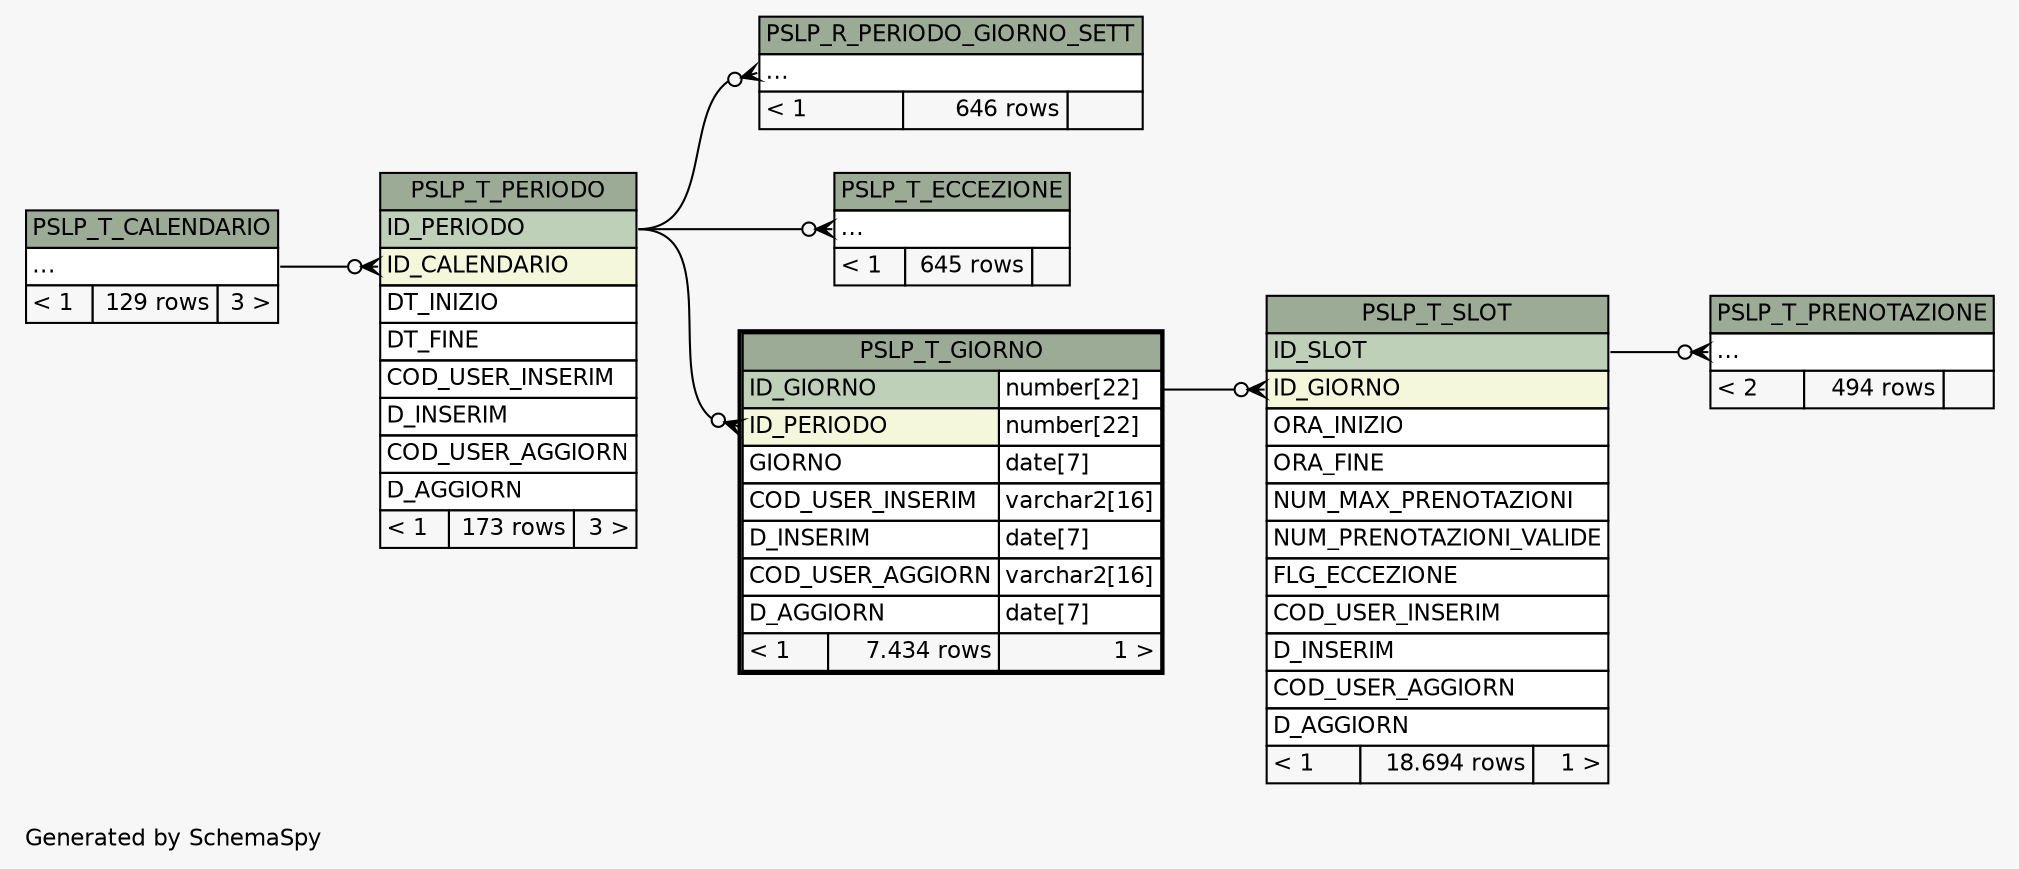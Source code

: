 // dot 2.38.0 on Windows 10 10.0
// SchemaSpy rev 590
digraph "twoDegreesRelationshipsDiagram" {
  graph [
    rankdir="RL"
    bgcolor="#f7f7f7"
    label="\nGenerated by SchemaSpy"
    labeljust="l"
    nodesep="0.18"
    ranksep="0.46"
    fontname="Helvetica"
    fontsize="11"
  ];
  node [
    fontname="Helvetica"
    fontsize="11"
    shape="plaintext"
  ];
  edge [
    arrowsize="0.8"
  ];
  "PSLP_R_PERIODO_GIORNO_SETT":"elipses":w -> "PSLP_T_PERIODO":"ID_PERIODO":e [arrowhead=none dir=back arrowtail=crowodot];
  "PSLP_T_ECCEZIONE":"elipses":w -> "PSLP_T_PERIODO":"ID_PERIODO":e [arrowhead=none dir=back arrowtail=crowodot];
  "PSLP_T_GIORNO":"ID_PERIODO":w -> "PSLP_T_PERIODO":"ID_PERIODO":e [arrowhead=none dir=back arrowtail=crowodot];
  "PSLP_T_PERIODO":"ID_CALENDARIO":w -> "PSLP_T_CALENDARIO":"elipses":e [arrowhead=none dir=back arrowtail=crowodot];
  "PSLP_T_PRENOTAZIONE":"elipses":w -> "PSLP_T_SLOT":"ID_SLOT":e [arrowhead=none dir=back arrowtail=crowodot];
  "PSLP_T_SLOT":"ID_GIORNO":w -> "PSLP_T_GIORNO":"ID_GIORNO.type":e [arrowhead=none dir=back arrowtail=crowodot];
  "PSLP_R_PERIODO_GIORNO_SETT" [
    label=<
    <TABLE BORDER="0" CELLBORDER="1" CELLSPACING="0" BGCOLOR="#ffffff">
      <TR><TD COLSPAN="3" BGCOLOR="#9bab96" ALIGN="CENTER">PSLP_R_PERIODO_GIORNO_SETT</TD></TR>
      <TR><TD PORT="elipses" COLSPAN="3" ALIGN="LEFT">...</TD></TR>
      <TR><TD ALIGN="LEFT" BGCOLOR="#f7f7f7">&lt; 1</TD><TD ALIGN="RIGHT" BGCOLOR="#f7f7f7">646 rows</TD><TD ALIGN="RIGHT" BGCOLOR="#f7f7f7">  </TD></TR>
    </TABLE>>
    URL="PSLP_R_PERIODO_GIORNO_SETT.html"
    tooltip="PSLP_R_PERIODO_GIORNO_SETT"
  ];
  "PSLP_T_CALENDARIO" [
    label=<
    <TABLE BORDER="0" CELLBORDER="1" CELLSPACING="0" BGCOLOR="#ffffff">
      <TR><TD COLSPAN="3" BGCOLOR="#9bab96" ALIGN="CENTER">PSLP_T_CALENDARIO</TD></TR>
      <TR><TD PORT="elipses" COLSPAN="3" ALIGN="LEFT">...</TD></TR>
      <TR><TD ALIGN="LEFT" BGCOLOR="#f7f7f7">&lt; 1</TD><TD ALIGN="RIGHT" BGCOLOR="#f7f7f7">129 rows</TD><TD ALIGN="RIGHT" BGCOLOR="#f7f7f7">3 &gt;</TD></TR>
    </TABLE>>
    URL="PSLP_T_CALENDARIO.html"
    tooltip="PSLP_T_CALENDARIO"
  ];
  "PSLP_T_ECCEZIONE" [
    label=<
    <TABLE BORDER="0" CELLBORDER="1" CELLSPACING="0" BGCOLOR="#ffffff">
      <TR><TD COLSPAN="3" BGCOLOR="#9bab96" ALIGN="CENTER">PSLP_T_ECCEZIONE</TD></TR>
      <TR><TD PORT="elipses" COLSPAN="3" ALIGN="LEFT">...</TD></TR>
      <TR><TD ALIGN="LEFT" BGCOLOR="#f7f7f7">&lt; 1</TD><TD ALIGN="RIGHT" BGCOLOR="#f7f7f7">645 rows</TD><TD ALIGN="RIGHT" BGCOLOR="#f7f7f7">  </TD></TR>
    </TABLE>>
    URL="PSLP_T_ECCEZIONE.html"
    tooltip="PSLP_T_ECCEZIONE"
  ];
  "PSLP_T_GIORNO" [
    label=<
    <TABLE BORDER="2" CELLBORDER="1" CELLSPACING="0" BGCOLOR="#ffffff">
      <TR><TD COLSPAN="3" BGCOLOR="#9bab96" ALIGN="CENTER">PSLP_T_GIORNO</TD></TR>
      <TR><TD PORT="ID_GIORNO" COLSPAN="2" BGCOLOR="#bed1b8" ALIGN="LEFT">ID_GIORNO</TD><TD PORT="ID_GIORNO.type" ALIGN="LEFT">number[22]</TD></TR>
      <TR><TD PORT="ID_PERIODO" COLSPAN="2" BGCOLOR="#f4f7da" ALIGN="LEFT">ID_PERIODO</TD><TD PORT="ID_PERIODO.type" ALIGN="LEFT">number[22]</TD></TR>
      <TR><TD PORT="GIORNO" COLSPAN="2" ALIGN="LEFT">GIORNO</TD><TD PORT="GIORNO.type" ALIGN="LEFT">date[7]</TD></TR>
      <TR><TD PORT="COD_USER_INSERIM" COLSPAN="2" ALIGN="LEFT">COD_USER_INSERIM</TD><TD PORT="COD_USER_INSERIM.type" ALIGN="LEFT">varchar2[16]</TD></TR>
      <TR><TD PORT="D_INSERIM" COLSPAN="2" ALIGN="LEFT">D_INSERIM</TD><TD PORT="D_INSERIM.type" ALIGN="LEFT">date[7]</TD></TR>
      <TR><TD PORT="COD_USER_AGGIORN" COLSPAN="2" ALIGN="LEFT">COD_USER_AGGIORN</TD><TD PORT="COD_USER_AGGIORN.type" ALIGN="LEFT">varchar2[16]</TD></TR>
      <TR><TD PORT="D_AGGIORN" COLSPAN="2" ALIGN="LEFT">D_AGGIORN</TD><TD PORT="D_AGGIORN.type" ALIGN="LEFT">date[7]</TD></TR>
      <TR><TD ALIGN="LEFT" BGCOLOR="#f7f7f7">&lt; 1</TD><TD ALIGN="RIGHT" BGCOLOR="#f7f7f7">7.434 rows</TD><TD ALIGN="RIGHT" BGCOLOR="#f7f7f7">1 &gt;</TD></TR>
    </TABLE>>
    URL="PSLP_T_GIORNO.html"
    tooltip="PSLP_T_GIORNO"
  ];
  "PSLP_T_PERIODO" [
    label=<
    <TABLE BORDER="0" CELLBORDER="1" CELLSPACING="0" BGCOLOR="#ffffff">
      <TR><TD COLSPAN="3" BGCOLOR="#9bab96" ALIGN="CENTER">PSLP_T_PERIODO</TD></TR>
      <TR><TD PORT="ID_PERIODO" COLSPAN="3" BGCOLOR="#bed1b8" ALIGN="LEFT">ID_PERIODO</TD></TR>
      <TR><TD PORT="ID_CALENDARIO" COLSPAN="3" BGCOLOR="#f4f7da" ALIGN="LEFT">ID_CALENDARIO</TD></TR>
      <TR><TD PORT="DT_INIZIO" COLSPAN="3" ALIGN="LEFT">DT_INIZIO</TD></TR>
      <TR><TD PORT="DT_FINE" COLSPAN="3" ALIGN="LEFT">DT_FINE</TD></TR>
      <TR><TD PORT="COD_USER_INSERIM" COLSPAN="3" ALIGN="LEFT">COD_USER_INSERIM</TD></TR>
      <TR><TD PORT="D_INSERIM" COLSPAN="3" ALIGN="LEFT">D_INSERIM</TD></TR>
      <TR><TD PORT="COD_USER_AGGIORN" COLSPAN="3" ALIGN="LEFT">COD_USER_AGGIORN</TD></TR>
      <TR><TD PORT="D_AGGIORN" COLSPAN="3" ALIGN="LEFT">D_AGGIORN</TD></TR>
      <TR><TD ALIGN="LEFT" BGCOLOR="#f7f7f7">&lt; 1</TD><TD ALIGN="RIGHT" BGCOLOR="#f7f7f7">173 rows</TD><TD ALIGN="RIGHT" BGCOLOR="#f7f7f7">3 &gt;</TD></TR>
    </TABLE>>
    URL="PSLP_T_PERIODO.html"
    tooltip="PSLP_T_PERIODO"
  ];
  "PSLP_T_PRENOTAZIONE" [
    label=<
    <TABLE BORDER="0" CELLBORDER="1" CELLSPACING="0" BGCOLOR="#ffffff">
      <TR><TD COLSPAN="3" BGCOLOR="#9bab96" ALIGN="CENTER">PSLP_T_PRENOTAZIONE</TD></TR>
      <TR><TD PORT="elipses" COLSPAN="3" ALIGN="LEFT">...</TD></TR>
      <TR><TD ALIGN="LEFT" BGCOLOR="#f7f7f7">&lt; 2</TD><TD ALIGN="RIGHT" BGCOLOR="#f7f7f7">494 rows</TD><TD ALIGN="RIGHT" BGCOLOR="#f7f7f7">  </TD></TR>
    </TABLE>>
    URL="PSLP_T_PRENOTAZIONE.html"
    tooltip="PSLP_T_PRENOTAZIONE"
  ];
  "PSLP_T_SLOT" [
    label=<
    <TABLE BORDER="0" CELLBORDER="1" CELLSPACING="0" BGCOLOR="#ffffff">
      <TR><TD COLSPAN="3" BGCOLOR="#9bab96" ALIGN="CENTER">PSLP_T_SLOT</TD></TR>
      <TR><TD PORT="ID_SLOT" COLSPAN="3" BGCOLOR="#bed1b8" ALIGN="LEFT">ID_SLOT</TD></TR>
      <TR><TD PORT="ID_GIORNO" COLSPAN="3" BGCOLOR="#f4f7da" ALIGN="LEFT">ID_GIORNO</TD></TR>
      <TR><TD PORT="ORA_INIZIO" COLSPAN="3" ALIGN="LEFT">ORA_INIZIO</TD></TR>
      <TR><TD PORT="ORA_FINE" COLSPAN="3" ALIGN="LEFT">ORA_FINE</TD></TR>
      <TR><TD PORT="NUM_MAX_PRENOTAZIONI" COLSPAN="3" ALIGN="LEFT">NUM_MAX_PRENOTAZIONI</TD></TR>
      <TR><TD PORT="NUM_PRENOTAZIONI_VALIDE" COLSPAN="3" ALIGN="LEFT">NUM_PRENOTAZIONI_VALIDE</TD></TR>
      <TR><TD PORT="FLG_ECCEZIONE" COLSPAN="3" ALIGN="LEFT">FLG_ECCEZIONE</TD></TR>
      <TR><TD PORT="COD_USER_INSERIM" COLSPAN="3" ALIGN="LEFT">COD_USER_INSERIM</TD></TR>
      <TR><TD PORT="D_INSERIM" COLSPAN="3" ALIGN="LEFT">D_INSERIM</TD></TR>
      <TR><TD PORT="COD_USER_AGGIORN" COLSPAN="3" ALIGN="LEFT">COD_USER_AGGIORN</TD></TR>
      <TR><TD PORT="D_AGGIORN" COLSPAN="3" ALIGN="LEFT">D_AGGIORN</TD></TR>
      <TR><TD ALIGN="LEFT" BGCOLOR="#f7f7f7">&lt; 1</TD><TD ALIGN="RIGHT" BGCOLOR="#f7f7f7">18.694 rows</TD><TD ALIGN="RIGHT" BGCOLOR="#f7f7f7">1 &gt;</TD></TR>
    </TABLE>>
    URL="PSLP_T_SLOT.html"
    tooltip="PSLP_T_SLOT"
  ];
}
